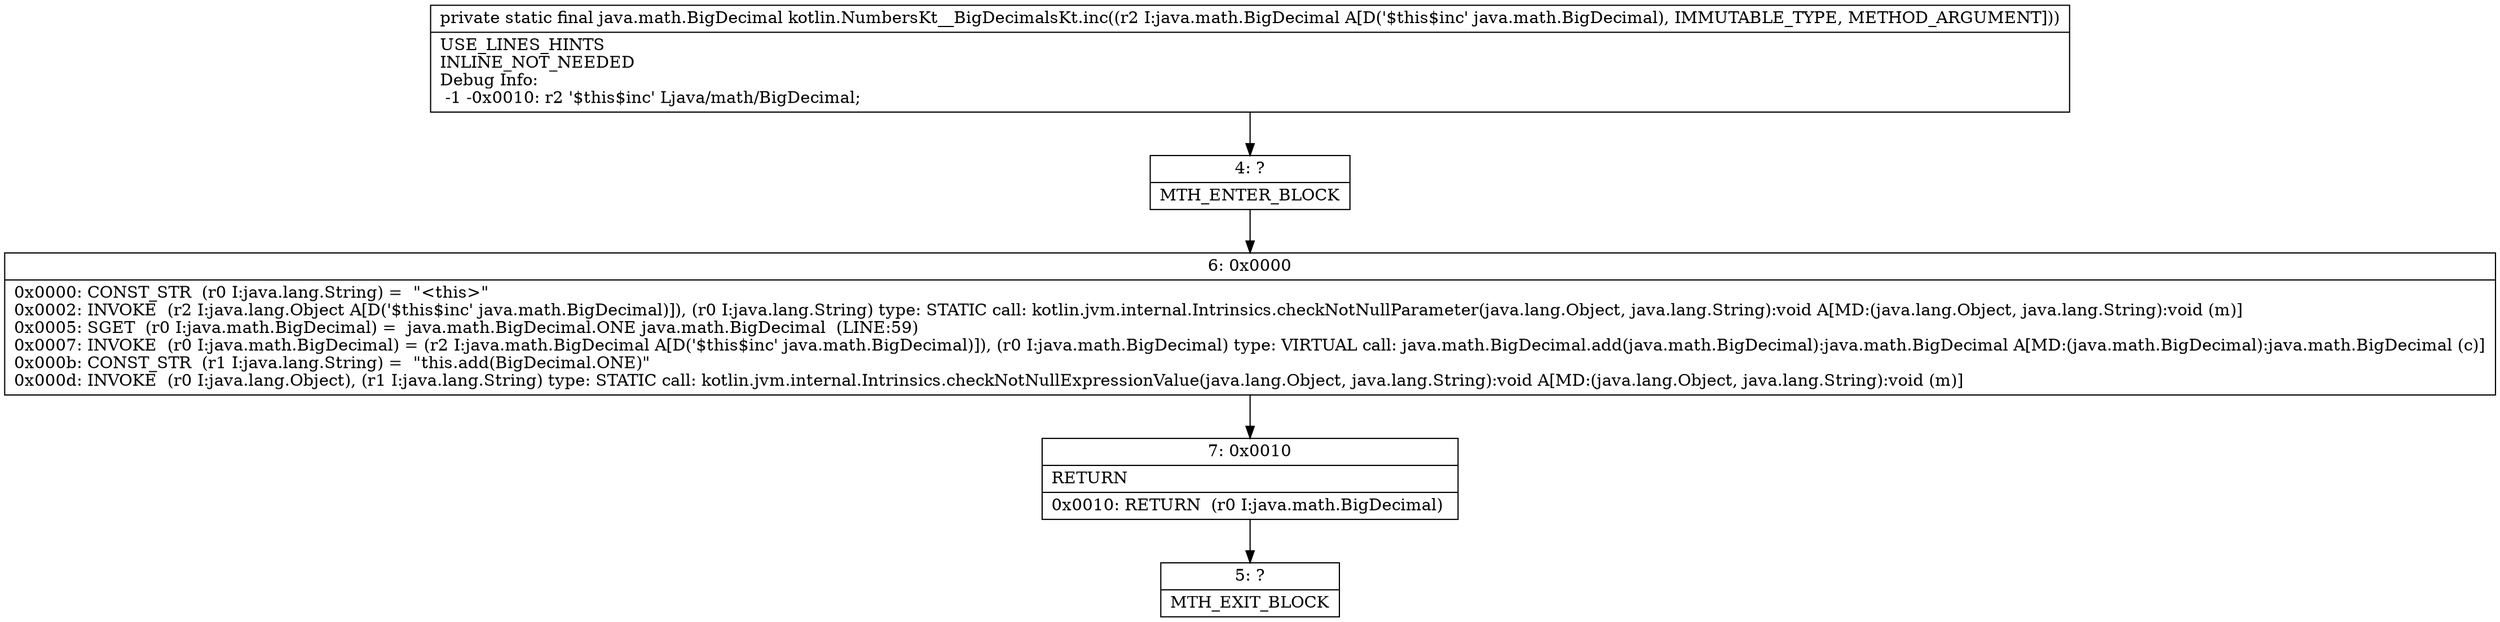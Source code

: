 digraph "CFG forkotlin.NumbersKt__BigDecimalsKt.inc(Ljava\/math\/BigDecimal;)Ljava\/math\/BigDecimal;" {
Node_4 [shape=record,label="{4\:\ ?|MTH_ENTER_BLOCK\l}"];
Node_6 [shape=record,label="{6\:\ 0x0000|0x0000: CONST_STR  (r0 I:java.lang.String) =  \"\<this\>\" \l0x0002: INVOKE  (r2 I:java.lang.Object A[D('$this$inc' java.math.BigDecimal)]), (r0 I:java.lang.String) type: STATIC call: kotlin.jvm.internal.Intrinsics.checkNotNullParameter(java.lang.Object, java.lang.String):void A[MD:(java.lang.Object, java.lang.String):void (m)]\l0x0005: SGET  (r0 I:java.math.BigDecimal) =  java.math.BigDecimal.ONE java.math.BigDecimal  (LINE:59)\l0x0007: INVOKE  (r0 I:java.math.BigDecimal) = (r2 I:java.math.BigDecimal A[D('$this$inc' java.math.BigDecimal)]), (r0 I:java.math.BigDecimal) type: VIRTUAL call: java.math.BigDecimal.add(java.math.BigDecimal):java.math.BigDecimal A[MD:(java.math.BigDecimal):java.math.BigDecimal (c)]\l0x000b: CONST_STR  (r1 I:java.lang.String) =  \"this.add(BigDecimal.ONE)\" \l0x000d: INVOKE  (r0 I:java.lang.Object), (r1 I:java.lang.String) type: STATIC call: kotlin.jvm.internal.Intrinsics.checkNotNullExpressionValue(java.lang.Object, java.lang.String):void A[MD:(java.lang.Object, java.lang.String):void (m)]\l}"];
Node_7 [shape=record,label="{7\:\ 0x0010|RETURN\l|0x0010: RETURN  (r0 I:java.math.BigDecimal) \l}"];
Node_5 [shape=record,label="{5\:\ ?|MTH_EXIT_BLOCK\l}"];
MethodNode[shape=record,label="{private static final java.math.BigDecimal kotlin.NumbersKt__BigDecimalsKt.inc((r2 I:java.math.BigDecimal A[D('$this$inc' java.math.BigDecimal), IMMUTABLE_TYPE, METHOD_ARGUMENT]))  | USE_LINES_HINTS\lINLINE_NOT_NEEDED\lDebug Info:\l  \-1 \-0x0010: r2 '$this$inc' Ljava\/math\/BigDecimal;\l}"];
MethodNode -> Node_4;Node_4 -> Node_6;
Node_6 -> Node_7;
Node_7 -> Node_5;
}


